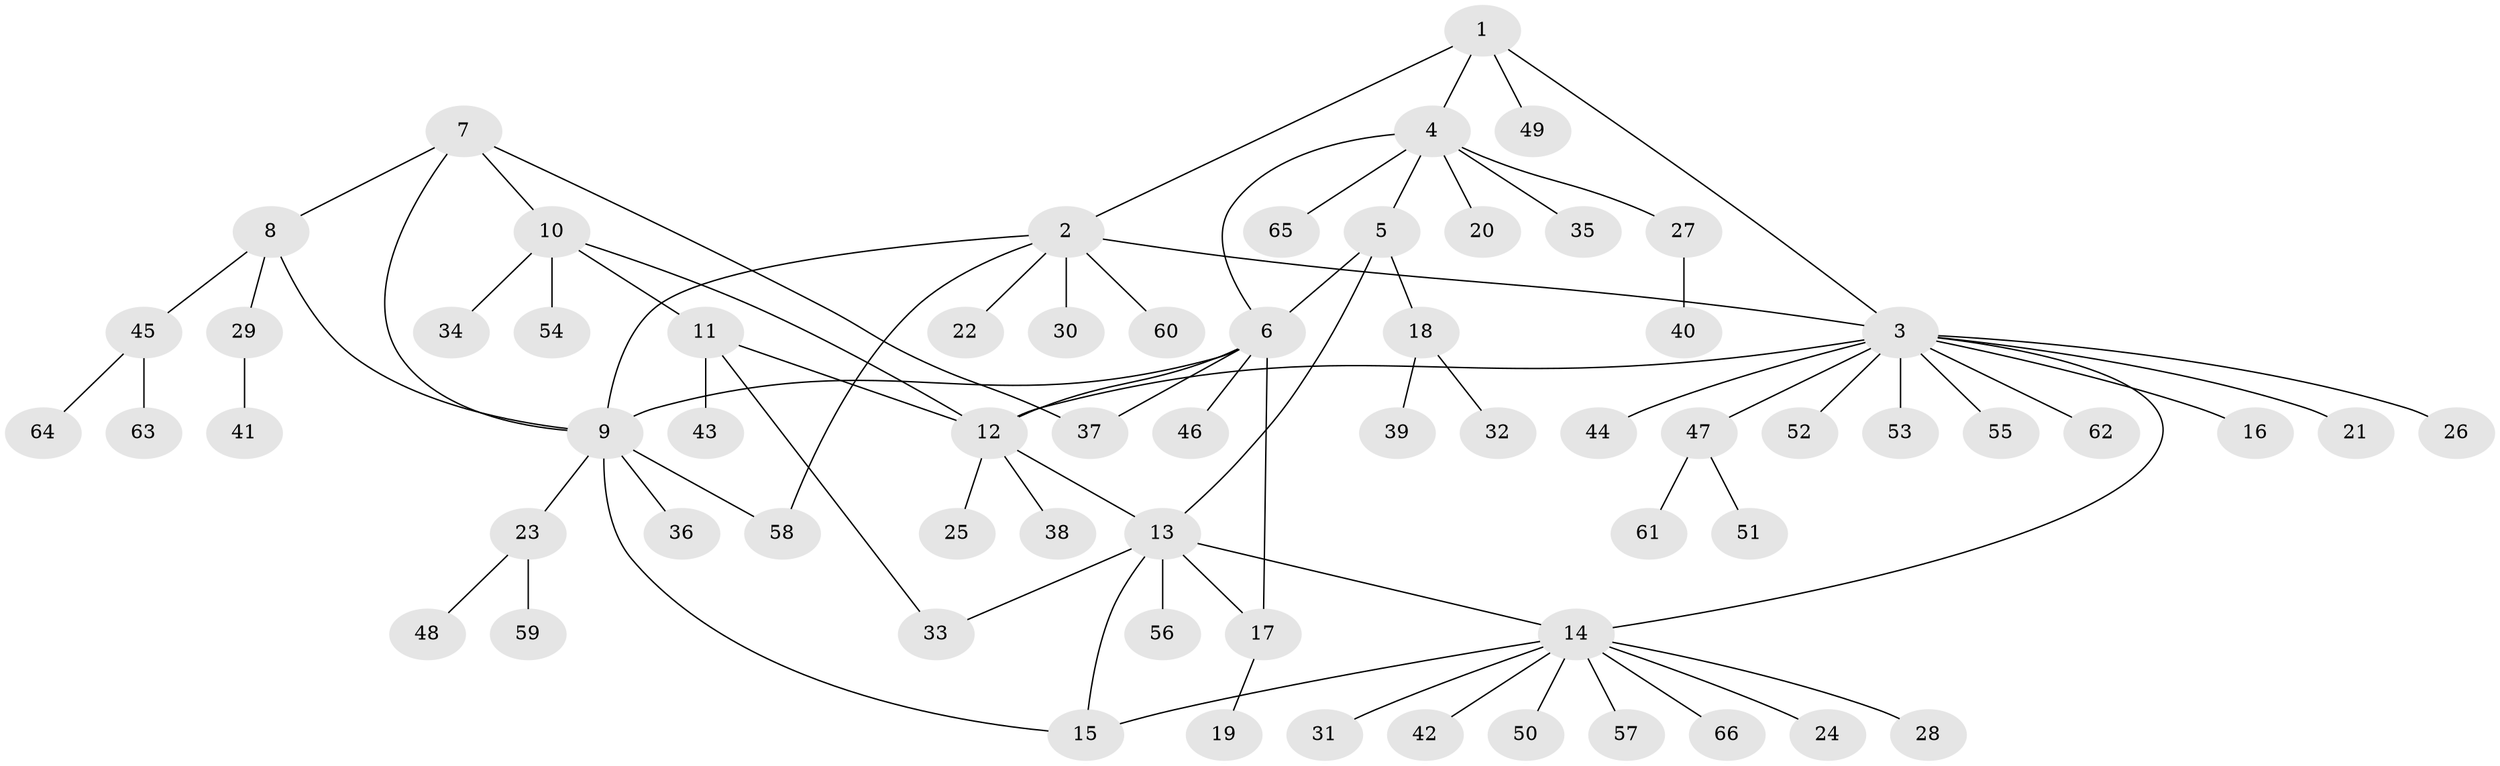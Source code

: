 // coarse degree distribution, {9: 0.057692307692307696, 6: 0.019230769230769232, 12: 0.038461538461538464, 4: 0.019230769230769232, 3: 0.057692307692307696, 5: 0.019230769230769232, 2: 0.09615384615384616, 8: 0.019230769230769232, 1: 0.6730769230769231}
// Generated by graph-tools (version 1.1) at 2025/24/03/03/25 07:24:12]
// undirected, 66 vertices, 80 edges
graph export_dot {
graph [start="1"]
  node [color=gray90,style=filled];
  1;
  2;
  3;
  4;
  5;
  6;
  7;
  8;
  9;
  10;
  11;
  12;
  13;
  14;
  15;
  16;
  17;
  18;
  19;
  20;
  21;
  22;
  23;
  24;
  25;
  26;
  27;
  28;
  29;
  30;
  31;
  32;
  33;
  34;
  35;
  36;
  37;
  38;
  39;
  40;
  41;
  42;
  43;
  44;
  45;
  46;
  47;
  48;
  49;
  50;
  51;
  52;
  53;
  54;
  55;
  56;
  57;
  58;
  59;
  60;
  61;
  62;
  63;
  64;
  65;
  66;
  1 -- 2;
  1 -- 3;
  1 -- 4;
  1 -- 49;
  2 -- 3;
  2 -- 9;
  2 -- 22;
  2 -- 30;
  2 -- 58;
  2 -- 60;
  3 -- 12;
  3 -- 14;
  3 -- 16;
  3 -- 21;
  3 -- 26;
  3 -- 44;
  3 -- 47;
  3 -- 52;
  3 -- 53;
  3 -- 55;
  3 -- 62;
  4 -- 5;
  4 -- 6;
  4 -- 20;
  4 -- 27;
  4 -- 35;
  4 -- 65;
  5 -- 6;
  5 -- 13;
  5 -- 18;
  6 -- 9;
  6 -- 12;
  6 -- 17;
  6 -- 37;
  6 -- 46;
  7 -- 8;
  7 -- 9;
  7 -- 10;
  7 -- 37;
  8 -- 9;
  8 -- 29;
  8 -- 45;
  9 -- 15;
  9 -- 23;
  9 -- 36;
  9 -- 58;
  10 -- 11;
  10 -- 12;
  10 -- 34;
  10 -- 54;
  11 -- 12;
  11 -- 33;
  11 -- 43;
  12 -- 13;
  12 -- 25;
  12 -- 38;
  13 -- 14;
  13 -- 15;
  13 -- 17;
  13 -- 33;
  13 -- 56;
  14 -- 15;
  14 -- 24;
  14 -- 28;
  14 -- 31;
  14 -- 42;
  14 -- 50;
  14 -- 57;
  14 -- 66;
  17 -- 19;
  18 -- 32;
  18 -- 39;
  23 -- 48;
  23 -- 59;
  27 -- 40;
  29 -- 41;
  45 -- 63;
  45 -- 64;
  47 -- 51;
  47 -- 61;
}
